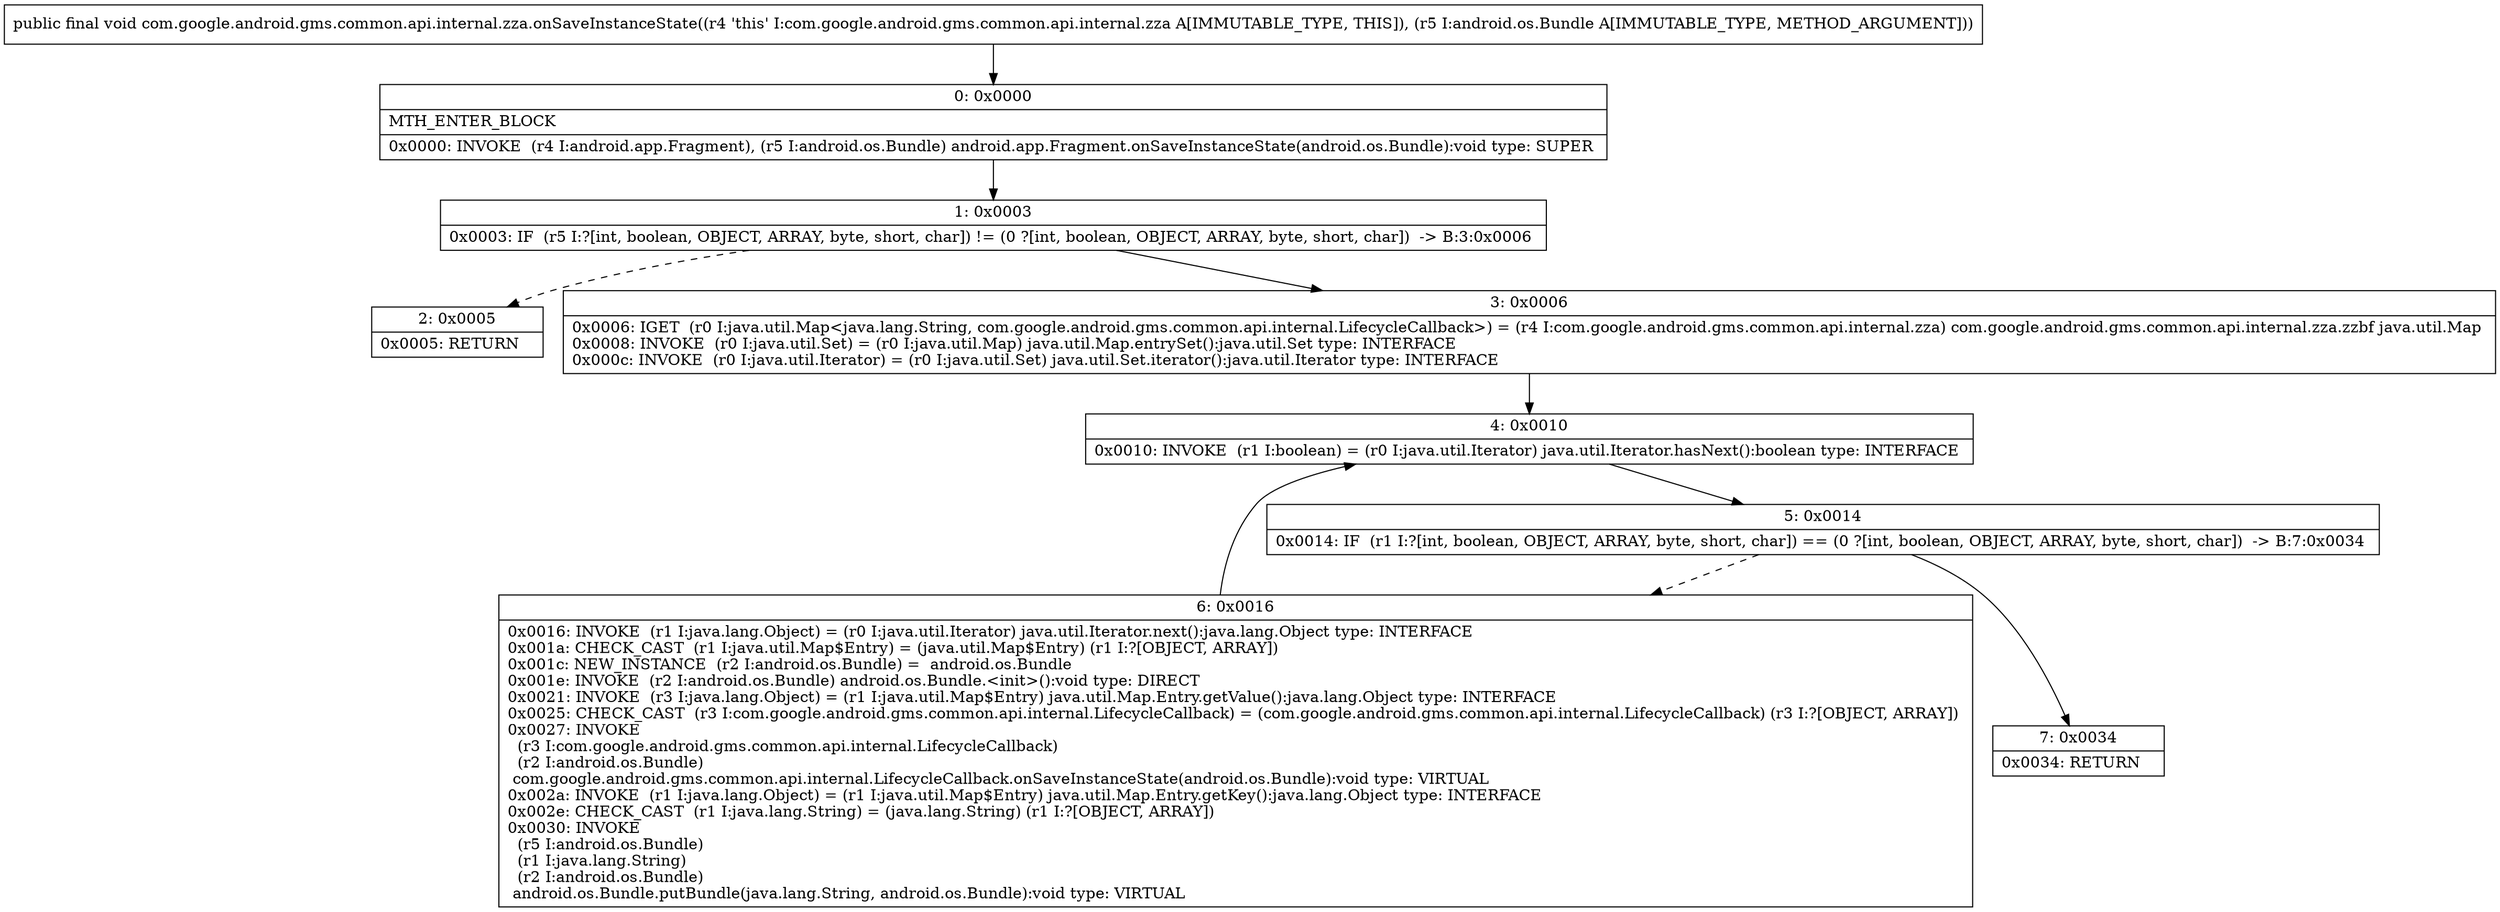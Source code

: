 digraph "CFG forcom.google.android.gms.common.api.internal.zza.onSaveInstanceState(Landroid\/os\/Bundle;)V" {
Node_0 [shape=record,label="{0\:\ 0x0000|MTH_ENTER_BLOCK\l|0x0000: INVOKE  (r4 I:android.app.Fragment), (r5 I:android.os.Bundle) android.app.Fragment.onSaveInstanceState(android.os.Bundle):void type: SUPER \l}"];
Node_1 [shape=record,label="{1\:\ 0x0003|0x0003: IF  (r5 I:?[int, boolean, OBJECT, ARRAY, byte, short, char]) != (0 ?[int, boolean, OBJECT, ARRAY, byte, short, char])  \-\> B:3:0x0006 \l}"];
Node_2 [shape=record,label="{2\:\ 0x0005|0x0005: RETURN   \l}"];
Node_3 [shape=record,label="{3\:\ 0x0006|0x0006: IGET  (r0 I:java.util.Map\<java.lang.String, com.google.android.gms.common.api.internal.LifecycleCallback\>) = (r4 I:com.google.android.gms.common.api.internal.zza) com.google.android.gms.common.api.internal.zza.zzbf java.util.Map \l0x0008: INVOKE  (r0 I:java.util.Set) = (r0 I:java.util.Map) java.util.Map.entrySet():java.util.Set type: INTERFACE \l0x000c: INVOKE  (r0 I:java.util.Iterator) = (r0 I:java.util.Set) java.util.Set.iterator():java.util.Iterator type: INTERFACE \l}"];
Node_4 [shape=record,label="{4\:\ 0x0010|0x0010: INVOKE  (r1 I:boolean) = (r0 I:java.util.Iterator) java.util.Iterator.hasNext():boolean type: INTERFACE \l}"];
Node_5 [shape=record,label="{5\:\ 0x0014|0x0014: IF  (r1 I:?[int, boolean, OBJECT, ARRAY, byte, short, char]) == (0 ?[int, boolean, OBJECT, ARRAY, byte, short, char])  \-\> B:7:0x0034 \l}"];
Node_6 [shape=record,label="{6\:\ 0x0016|0x0016: INVOKE  (r1 I:java.lang.Object) = (r0 I:java.util.Iterator) java.util.Iterator.next():java.lang.Object type: INTERFACE \l0x001a: CHECK_CAST  (r1 I:java.util.Map$Entry) = (java.util.Map$Entry) (r1 I:?[OBJECT, ARRAY]) \l0x001c: NEW_INSTANCE  (r2 I:android.os.Bundle) =  android.os.Bundle \l0x001e: INVOKE  (r2 I:android.os.Bundle) android.os.Bundle.\<init\>():void type: DIRECT \l0x0021: INVOKE  (r3 I:java.lang.Object) = (r1 I:java.util.Map$Entry) java.util.Map.Entry.getValue():java.lang.Object type: INTERFACE \l0x0025: CHECK_CAST  (r3 I:com.google.android.gms.common.api.internal.LifecycleCallback) = (com.google.android.gms.common.api.internal.LifecycleCallback) (r3 I:?[OBJECT, ARRAY]) \l0x0027: INVOKE  \l  (r3 I:com.google.android.gms.common.api.internal.LifecycleCallback)\l  (r2 I:android.os.Bundle)\l com.google.android.gms.common.api.internal.LifecycleCallback.onSaveInstanceState(android.os.Bundle):void type: VIRTUAL \l0x002a: INVOKE  (r1 I:java.lang.Object) = (r1 I:java.util.Map$Entry) java.util.Map.Entry.getKey():java.lang.Object type: INTERFACE \l0x002e: CHECK_CAST  (r1 I:java.lang.String) = (java.lang.String) (r1 I:?[OBJECT, ARRAY]) \l0x0030: INVOKE  \l  (r5 I:android.os.Bundle)\l  (r1 I:java.lang.String)\l  (r2 I:android.os.Bundle)\l android.os.Bundle.putBundle(java.lang.String, android.os.Bundle):void type: VIRTUAL \l}"];
Node_7 [shape=record,label="{7\:\ 0x0034|0x0034: RETURN   \l}"];
MethodNode[shape=record,label="{public final void com.google.android.gms.common.api.internal.zza.onSaveInstanceState((r4 'this' I:com.google.android.gms.common.api.internal.zza A[IMMUTABLE_TYPE, THIS]), (r5 I:android.os.Bundle A[IMMUTABLE_TYPE, METHOD_ARGUMENT])) }"];
MethodNode -> Node_0;
Node_0 -> Node_1;
Node_1 -> Node_2[style=dashed];
Node_1 -> Node_3;
Node_3 -> Node_4;
Node_4 -> Node_5;
Node_5 -> Node_6[style=dashed];
Node_5 -> Node_7;
Node_6 -> Node_4;
}

